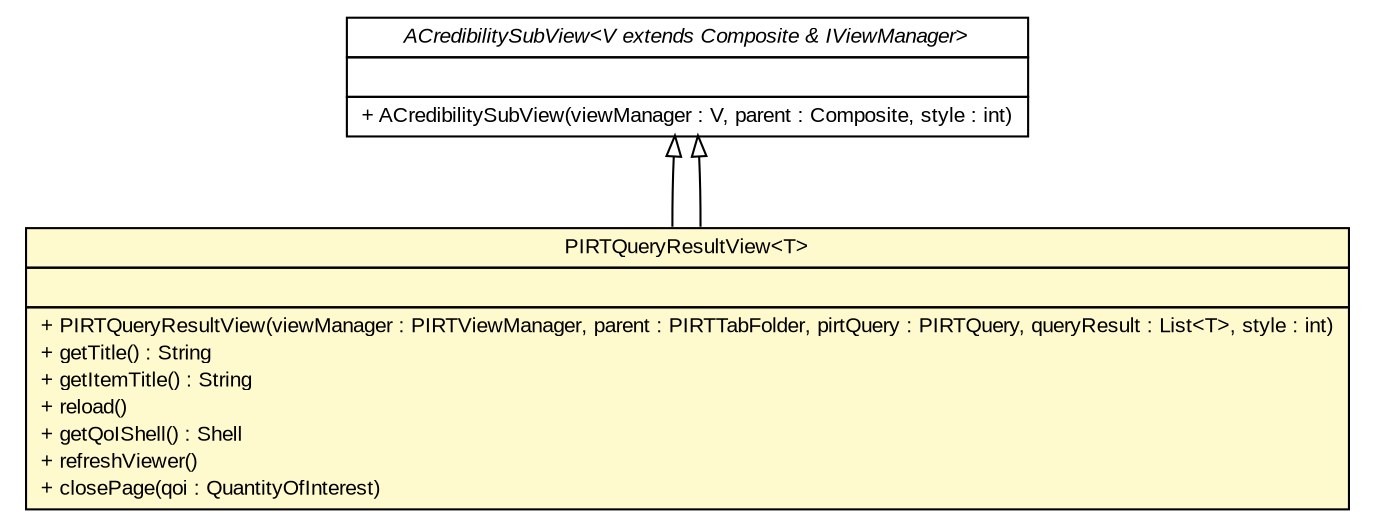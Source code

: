 #!/usr/local/bin/dot
#
# Class diagram 
# Generated by UMLGraph version R5_6-24-gf6e263 (http://www.umlgraph.org/)
#

digraph G {
	edge [fontname="arial",fontsize=10,labelfontname="arial",labelfontsize=10];
	node [fontname="arial",fontsize=10,shape=plaintext];
	nodesep=0.25;
	ranksep=0.5;
	// gov.sandia.cf.parts.ui.ACredibilitySubView<V extends org.eclipse.swt.widgets.Composite & gov.sandia.cf.parts.ui.IViewManager>
	c345741 [label=<<table title="gov.sandia.cf.parts.ui.ACredibilitySubView" border="0" cellborder="1" cellspacing="0" cellpadding="2" port="p" href="../ACredibilitySubView.html">
		<tr><td><table border="0" cellspacing="0" cellpadding="1">
<tr><td align="center" balign="center"><font face="arial italic"> ACredibilitySubView&lt;V extends Composite &amp; IViewManager&gt; </font></td></tr>
		</table></td></tr>
		<tr><td><table border="0" cellspacing="0" cellpadding="1">
<tr><td align="left" balign="left">  </td></tr>
		</table></td></tr>
		<tr><td><table border="0" cellspacing="0" cellpadding="1">
<tr><td align="left" balign="left"> + ACredibilitySubView(viewManager : V, parent : Composite, style : int) </td></tr>
		</table></td></tr>
		</table>>, URL="../ACredibilitySubView.html", fontname="arial", fontcolor="black", fontsize=10.0];
	// gov.sandia.cf.parts.ui.pirt.PIRTQueryResultView<T>
	c345843 [label=<<table title="gov.sandia.cf.parts.ui.pirt.PIRTQueryResultView" border="0" cellborder="1" cellspacing="0" cellpadding="2" port="p" bgcolor="lemonChiffon" href="./PIRTQueryResultView.html">
		<tr><td><table border="0" cellspacing="0" cellpadding="1">
<tr><td align="center" balign="center"> PIRTQueryResultView&lt;T&gt; </td></tr>
		</table></td></tr>
		<tr><td><table border="0" cellspacing="0" cellpadding="1">
<tr><td align="left" balign="left">  </td></tr>
		</table></td></tr>
		<tr><td><table border="0" cellspacing="0" cellpadding="1">
<tr><td align="left" balign="left"> + PIRTQueryResultView(viewManager : PIRTViewManager, parent : PIRTTabFolder, pirtQuery : PIRTQuery, queryResult : List&lt;T&gt;, style : int) </td></tr>
<tr><td align="left" balign="left"> + getTitle() : String </td></tr>
<tr><td align="left" balign="left"> + getItemTitle() : String </td></tr>
<tr><td align="left" balign="left"> + reload() </td></tr>
<tr><td align="left" balign="left"> + getQoIShell() : Shell </td></tr>
<tr><td align="left" balign="left"> + refreshViewer() </td></tr>
<tr><td align="left" balign="left"> + closePage(qoi : QuantityOfInterest) </td></tr>
		</table></td></tr>
		</table>>, URL="./PIRTQueryResultView.html", fontname="arial", fontcolor="black", fontsize=10.0];
	//gov.sandia.cf.parts.ui.pirt.PIRTQueryResultView<T> extends gov.sandia.cf.parts.ui.ACredibilitySubView<gov.sandia.cf.parts.ui.pirt.PIRTViewManager>
	c345741:p -> c345843:p [dir=back,arrowtail=empty];
	//gov.sandia.cf.parts.ui.pirt.PIRTQueryResultView<T> extends gov.sandia.cf.parts.ui.ACredibilitySubView<gov.sandia.cf.parts.ui.pirt.PIRTViewManager>
	c345741:p -> c345843:p [dir=back,arrowtail=empty];
}

